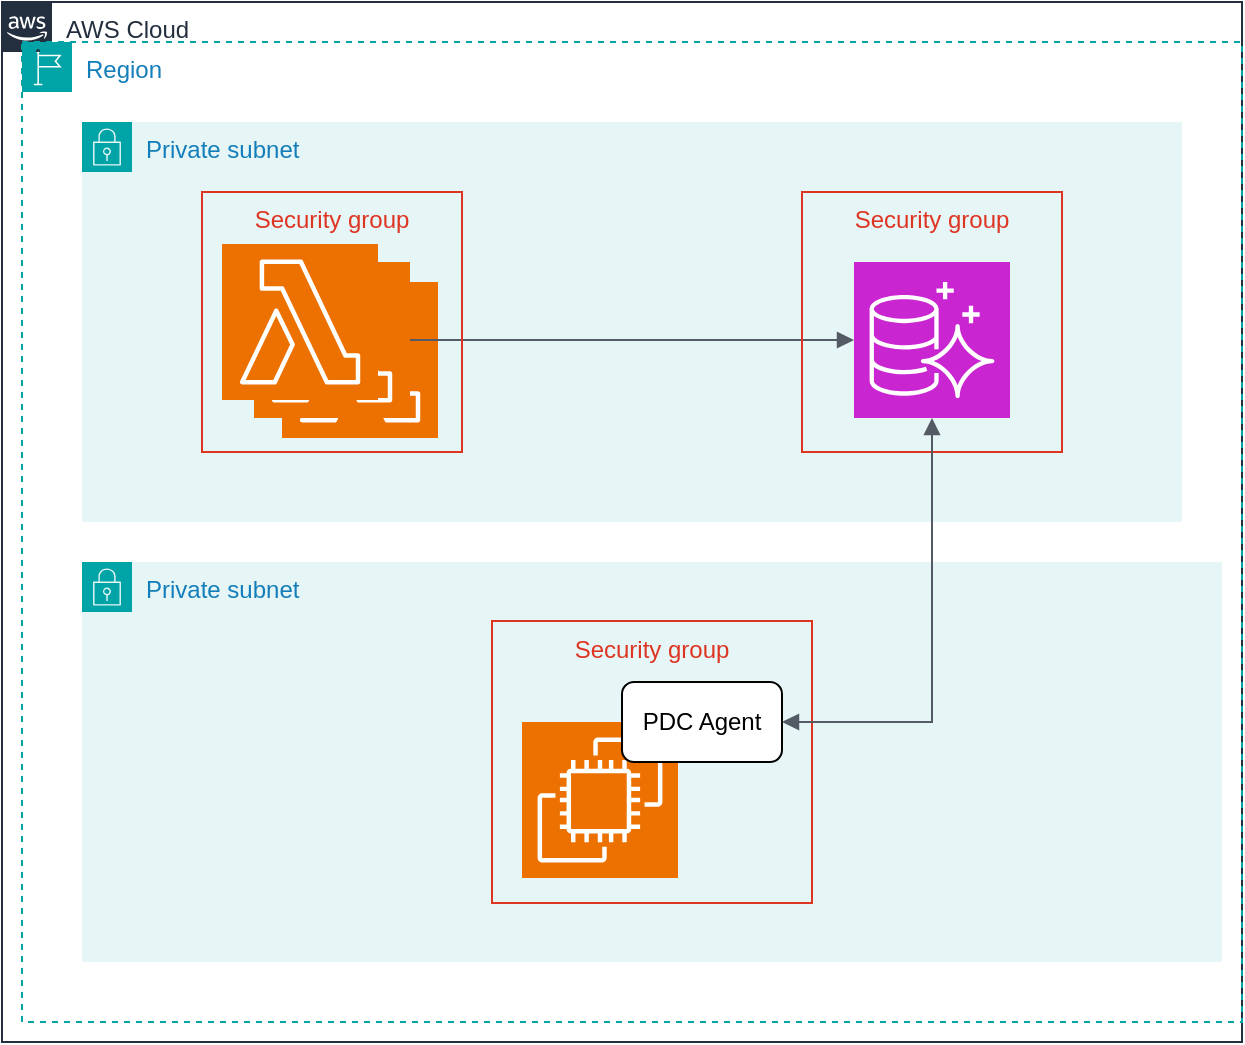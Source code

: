 <mxfile version="26.0.6">
  <diagram name="ページ1" id="o_fejmy6FehypzeQZTSx">
    <mxGraphModel dx="1195" dy="655" grid="1" gridSize="10" guides="1" tooltips="1" connect="1" arrows="1" fold="1" page="1" pageScale="1" pageWidth="1169" pageHeight="827" math="0" shadow="0">
      <root>
        <mxCell id="0" />
        <mxCell id="1" parent="0" />
        <mxCell id="h5J8hejiHo8uM39ta9dK-1" value="AWS Cloud" style="points=[[0,0],[0.25,0],[0.5,0],[0.75,0],[1,0],[1,0.25],[1,0.5],[1,0.75],[1,1],[0.75,1],[0.5,1],[0.25,1],[0,1],[0,0.75],[0,0.5],[0,0.25]];outlineConnect=0;gradientColor=none;html=1;whiteSpace=wrap;fontSize=12;fontStyle=0;container=1;pointerEvents=0;collapsible=0;recursiveResize=0;shape=mxgraph.aws4.group;grIcon=mxgraph.aws4.group_aws_cloud_alt;strokeColor=#232F3E;fillColor=none;verticalAlign=top;align=left;spacingLeft=30;fontColor=#232F3E;dashed=0;" vertex="1" parent="1">
          <mxGeometry x="40" y="40" width="620" height="520" as="geometry" />
        </mxCell>
        <mxCell id="h5J8hejiHo8uM39ta9dK-2" value="Region" style="points=[[0,0],[0.25,0],[0.5,0],[0.75,0],[1,0],[1,0.25],[1,0.5],[1,0.75],[1,1],[0.75,1],[0.5,1],[0.25,1],[0,1],[0,0.75],[0,0.5],[0,0.25]];outlineConnect=0;gradientColor=none;html=1;whiteSpace=wrap;fontSize=12;fontStyle=0;container=1;pointerEvents=0;collapsible=0;recursiveResize=0;shape=mxgraph.aws4.group;grIcon=mxgraph.aws4.group_region;strokeColor=#00A4A6;fillColor=none;verticalAlign=top;align=left;spacingLeft=30;fontColor=#147EBA;dashed=1;" vertex="1" parent="h5J8hejiHo8uM39ta9dK-1">
          <mxGeometry x="10" y="20" width="610" height="490" as="geometry" />
        </mxCell>
        <mxCell id="h5J8hejiHo8uM39ta9dK-7" value="Private subnet" style="points=[[0,0],[0.25,0],[0.5,0],[0.75,0],[1,0],[1,0.25],[1,0.5],[1,0.75],[1,1],[0.75,1],[0.5,1],[0.25,1],[0,1],[0,0.75],[0,0.5],[0,0.25]];outlineConnect=0;gradientColor=none;html=1;whiteSpace=wrap;fontSize=12;fontStyle=0;container=1;pointerEvents=0;collapsible=0;recursiveResize=0;shape=mxgraph.aws4.group;grIcon=mxgraph.aws4.group_security_group;grStroke=0;strokeColor=#00A4A6;fillColor=#E6F6F7;verticalAlign=top;align=left;spacingLeft=30;fontColor=#147EBA;dashed=0;" vertex="1" parent="h5J8hejiHo8uM39ta9dK-2">
          <mxGeometry x="30" y="260" width="570" height="200" as="geometry" />
        </mxCell>
        <mxCell id="h5J8hejiHo8uM39ta9dK-8" value="" style="sketch=0;points=[[0,0,0],[0.25,0,0],[0.5,0,0],[0.75,0,0],[1,0,0],[0,1,0],[0.25,1,0],[0.5,1,0],[0.75,1,0],[1,1,0],[0,0.25,0],[0,0.5,0],[0,0.75,0],[1,0.25,0],[1,0.5,0],[1,0.75,0]];outlineConnect=0;fontColor=#232F3E;fillColor=#ED7100;strokeColor=#ffffff;dashed=0;verticalLabelPosition=bottom;verticalAlign=top;align=center;html=1;fontSize=12;fontStyle=0;aspect=fixed;shape=mxgraph.aws4.resourceIcon;resIcon=mxgraph.aws4.ec2;" vertex="1" parent="h5J8hejiHo8uM39ta9dK-7">
          <mxGeometry x="220" y="80" width="78" height="78" as="geometry" />
        </mxCell>
        <mxCell id="h5J8hejiHo8uM39ta9dK-19" value="Security group" style="fillColor=none;strokeColor=#DD3522;verticalAlign=top;fontStyle=0;fontColor=#DD3522;whiteSpace=wrap;html=1;" vertex="1" parent="h5J8hejiHo8uM39ta9dK-7">
          <mxGeometry x="205" y="29.5" width="160" height="141" as="geometry" />
        </mxCell>
        <mxCell id="h5J8hejiHo8uM39ta9dK-9" value="PDC Agent" style="rounded=1;whiteSpace=wrap;html=1;" vertex="1" parent="h5J8hejiHo8uM39ta9dK-7">
          <mxGeometry x="270" y="60" width="80" height="40" as="geometry" />
        </mxCell>
        <mxCell id="h5J8hejiHo8uM39ta9dK-4" value="Private subnet" style="points=[[0,0],[0.25,0],[0.5,0],[0.75,0],[1,0],[1,0.25],[1,0.5],[1,0.75],[1,1],[0.75,1],[0.5,1],[0.25,1],[0,1],[0,0.75],[0,0.5],[0,0.25]];outlineConnect=0;gradientColor=none;html=1;whiteSpace=wrap;fontSize=12;fontStyle=0;container=1;pointerEvents=0;collapsible=0;recursiveResize=0;shape=mxgraph.aws4.group;grIcon=mxgraph.aws4.group_security_group;grStroke=0;strokeColor=#00A4A6;fillColor=#E6F6F7;verticalAlign=top;align=left;spacingLeft=30;fontColor=#147EBA;dashed=0;" vertex="1" parent="h5J8hejiHo8uM39ta9dK-2">
          <mxGeometry x="30" y="40" width="550" height="200" as="geometry" />
        </mxCell>
        <mxCell id="h5J8hejiHo8uM39ta9dK-10" value="" style="sketch=0;points=[[0,0,0],[0.25,0,0],[0.5,0,0],[0.75,0,0],[1,0,0],[0,1,0],[0.25,1,0],[0.5,1,0],[0.75,1,0],[1,1,0],[0,0.25,0],[0,0.5,0],[0,0.75,0],[1,0.25,0],[1,0.5,0],[1,0.75,0]];outlineConnect=0;fontColor=#232F3E;fillColor=#C925D1;strokeColor=#ffffff;dashed=0;verticalLabelPosition=bottom;verticalAlign=top;align=center;html=1;fontSize=12;fontStyle=0;aspect=fixed;shape=mxgraph.aws4.resourceIcon;resIcon=mxgraph.aws4.aurora;" vertex="1" parent="h5J8hejiHo8uM39ta9dK-4">
          <mxGeometry x="386" y="70" width="78" height="78" as="geometry" />
        </mxCell>
        <mxCell id="h5J8hejiHo8uM39ta9dK-12" value="" style="sketch=0;points=[[0,0,0],[0.25,0,0],[0.5,0,0],[0.75,0,0],[1,0,0],[0,1,0],[0.25,1,0],[0.5,1,0],[0.75,1,0],[1,1,0],[0,0.25,0],[0,0.5,0],[0,0.75,0],[1,0.25,0],[1,0.5,0],[1,0.75,0]];outlineConnect=0;fontColor=#232F3E;fillColor=#ED7100;strokeColor=#ffffff;dashed=0;verticalLabelPosition=bottom;verticalAlign=top;align=center;html=1;fontSize=12;fontStyle=0;aspect=fixed;shape=mxgraph.aws4.resourceIcon;resIcon=mxgraph.aws4.lambda;" vertex="1" parent="h5J8hejiHo8uM39ta9dK-4">
          <mxGeometry x="100" y="80" width="78" height="78" as="geometry" />
        </mxCell>
        <mxCell id="h5J8hejiHo8uM39ta9dK-13" value="" style="sketch=0;points=[[0,0,0],[0.25,0,0],[0.5,0,0],[0.75,0,0],[1,0,0],[0,1,0],[0.25,1,0],[0.5,1,0],[0.75,1,0],[1,1,0],[0,0.25,0],[0,0.5,0],[0,0.75,0],[1,0.25,0],[1,0.5,0],[1,0.75,0]];outlineConnect=0;fontColor=#232F3E;fillColor=#ED7100;strokeColor=#ffffff;dashed=0;verticalLabelPosition=bottom;verticalAlign=top;align=center;html=1;fontSize=12;fontStyle=0;aspect=fixed;shape=mxgraph.aws4.resourceIcon;resIcon=mxgraph.aws4.lambda;" vertex="1" parent="h5J8hejiHo8uM39ta9dK-4">
          <mxGeometry x="86" y="70" width="78" height="78" as="geometry" />
        </mxCell>
        <mxCell id="h5J8hejiHo8uM39ta9dK-11" value="" style="sketch=0;points=[[0,0,0],[0.25,0,0],[0.5,0,0],[0.75,0,0],[1,0,0],[0,1,0],[0.25,1,0],[0.5,1,0],[0.75,1,0],[1,1,0],[0,0.25,0],[0,0.5,0],[0,0.75,0],[1,0.25,0],[1,0.5,0],[1,0.75,0]];outlineConnect=0;fontColor=#232F3E;fillColor=#ED7100;strokeColor=#ffffff;dashed=0;verticalLabelPosition=bottom;verticalAlign=top;align=center;html=1;fontSize=12;fontStyle=0;aspect=fixed;shape=mxgraph.aws4.resourceIcon;resIcon=mxgraph.aws4.lambda;" vertex="1" parent="h5J8hejiHo8uM39ta9dK-4">
          <mxGeometry x="70" y="61" width="78" height="78" as="geometry" />
        </mxCell>
        <mxCell id="h5J8hejiHo8uM39ta9dK-15" value="" style="edgeStyle=orthogonalEdgeStyle;html=1;endArrow=block;elbow=vertical;startArrow=none;endFill=1;strokeColor=#545B64;rounded=0;entryX=0;entryY=0.5;entryDx=0;entryDy=0;entryPerimeter=0;exitX=1;exitY=0.5;exitDx=0;exitDy=0;exitPerimeter=0;" edge="1" parent="h5J8hejiHo8uM39ta9dK-4" source="h5J8hejiHo8uM39ta9dK-13" target="h5J8hejiHo8uM39ta9dK-10">
          <mxGeometry width="100" relative="1" as="geometry">
            <mxPoint x="450" y="200" as="sourcePoint" />
            <mxPoint x="380" y="109" as="targetPoint" />
          </mxGeometry>
        </mxCell>
        <mxCell id="h5J8hejiHo8uM39ta9dK-23" value="Security group" style="fillColor=none;strokeColor=#DD3522;verticalAlign=top;fontStyle=0;fontColor=#DD3522;whiteSpace=wrap;html=1;" vertex="1" parent="h5J8hejiHo8uM39ta9dK-4">
          <mxGeometry x="360" y="35" width="130" height="130" as="geometry" />
        </mxCell>
        <mxCell id="h5J8hejiHo8uM39ta9dK-17" value="Security group" style="fillColor=none;strokeColor=#DD3522;verticalAlign=top;fontStyle=0;fontColor=#DD3522;whiteSpace=wrap;html=1;" vertex="1" parent="h5J8hejiHo8uM39ta9dK-4">
          <mxGeometry x="60" y="35" width="130" height="130" as="geometry" />
        </mxCell>
        <mxCell id="h5J8hejiHo8uM39ta9dK-21" value="" style="edgeStyle=orthogonalEdgeStyle;html=1;endArrow=block;elbow=vertical;startArrow=block;startFill=1;endFill=1;strokeColor=#545B64;rounded=0;exitX=1;exitY=0.5;exitDx=0;exitDy=0;entryX=0.5;entryY=1;entryDx=0;entryDy=0;entryPerimeter=0;" edge="1" parent="h5J8hejiHo8uM39ta9dK-2" source="h5J8hejiHo8uM39ta9dK-9" target="h5J8hejiHo8uM39ta9dK-10">
          <mxGeometry width="100" relative="1" as="geometry">
            <mxPoint x="380" y="250" as="sourcePoint" />
            <mxPoint x="455" y="194" as="targetPoint" />
          </mxGeometry>
        </mxCell>
      </root>
    </mxGraphModel>
  </diagram>
</mxfile>

